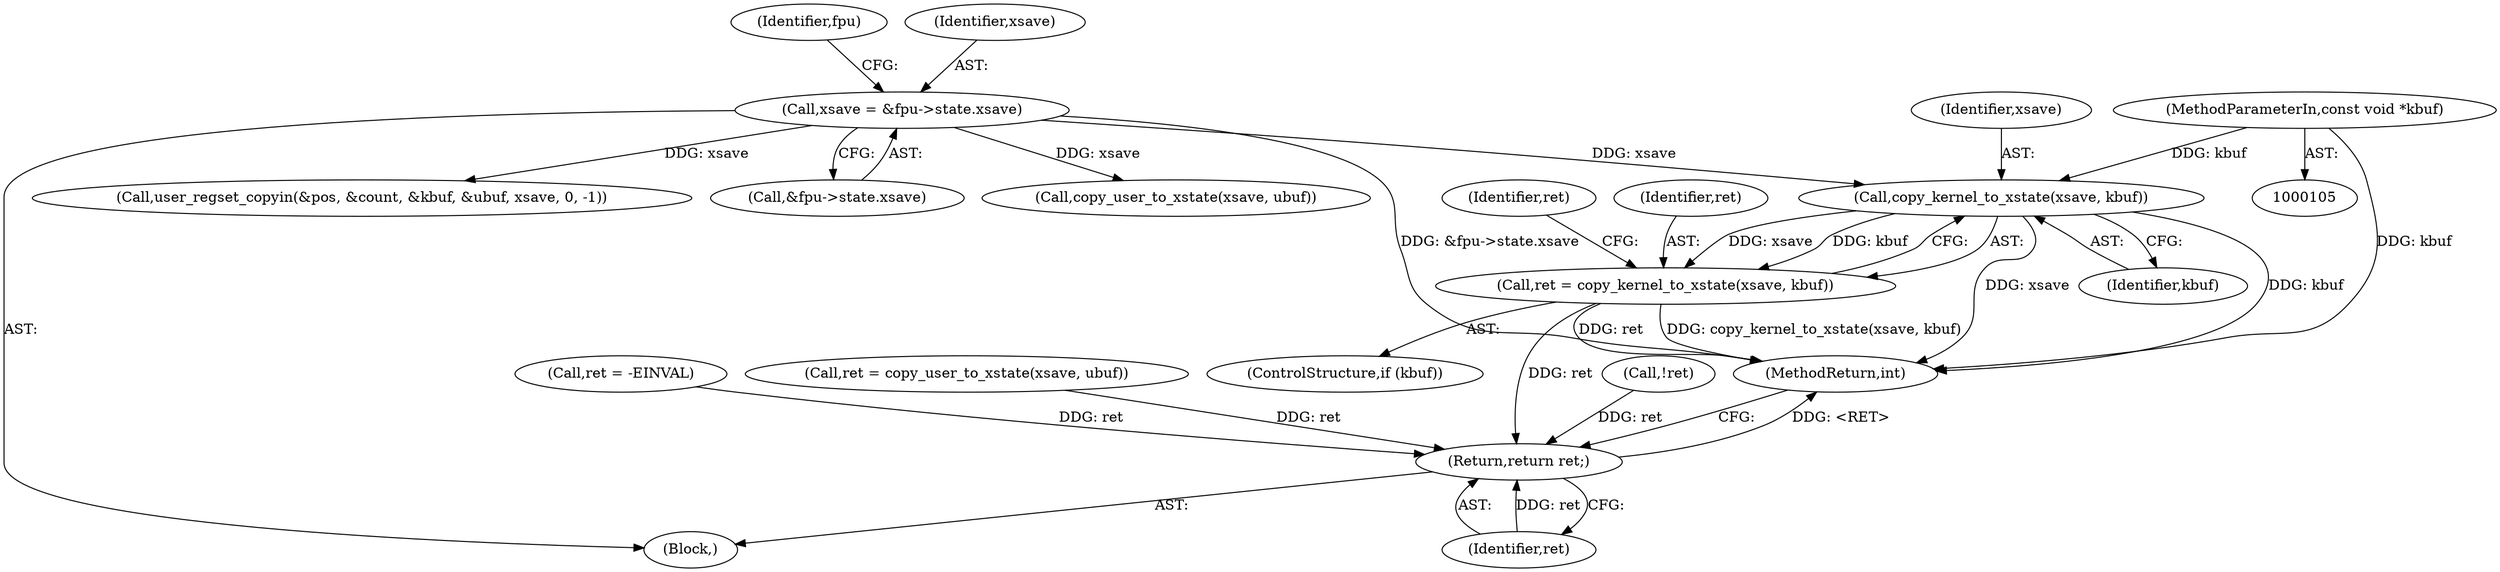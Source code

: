 digraph "0_linux_814fb7bb7db5433757d76f4c4502c96fc53b0b5e@API" {
"1000160" [label="(Call,copy_kernel_to_xstate(xsave, kbuf))"];
"1000142" [label="(Call,xsave = &fpu->state.xsave)"];
"1000110" [label="(MethodParameterIn,const void *kbuf)"];
"1000158" [label="(Call,ret = copy_kernel_to_xstate(xsave, kbuf))"];
"1000229" [label="(Return,return ret;)"];
"1000195" [label="(Call,ret = -EINVAL)"];
"1000162" [label="(Identifier,kbuf)"];
"1000142" [label="(Call,xsave = &fpu->state.xsave)"];
"1000200" [label="(Identifier,ret)"];
"1000110" [label="(MethodParameterIn,const void *kbuf)"];
"1000156" [label="(ControlStructure,if (kbuf))"];
"1000173" [label="(Call,user_regset_copyin(&pos, &count, &kbuf, &ubuf, xsave, 0, -1))"];
"1000161" [label="(Identifier,xsave)"];
"1000151" [label="(Identifier,fpu)"];
"1000164" [label="(Call,ret = copy_user_to_xstate(xsave, ubuf))"];
"1000160" [label="(Call,copy_kernel_to_xstate(xsave, kbuf))"];
"1000112" [label="(Block,)"];
"1000229" [label="(Return,return ret;)"];
"1000230" [label="(Identifier,ret)"];
"1000231" [label="(MethodReturn,int)"];
"1000158" [label="(Call,ret = copy_kernel_to_xstate(xsave, kbuf))"];
"1000188" [label="(Call,!ret)"];
"1000166" [label="(Call,copy_user_to_xstate(xsave, ubuf))"];
"1000143" [label="(Identifier,xsave)"];
"1000159" [label="(Identifier,ret)"];
"1000144" [label="(Call,&fpu->state.xsave)"];
"1000160" -> "1000158"  [label="AST: "];
"1000160" -> "1000162"  [label="CFG: "];
"1000161" -> "1000160"  [label="AST: "];
"1000162" -> "1000160"  [label="AST: "];
"1000158" -> "1000160"  [label="CFG: "];
"1000160" -> "1000231"  [label="DDG: kbuf"];
"1000160" -> "1000231"  [label="DDG: xsave"];
"1000160" -> "1000158"  [label="DDG: xsave"];
"1000160" -> "1000158"  [label="DDG: kbuf"];
"1000142" -> "1000160"  [label="DDG: xsave"];
"1000110" -> "1000160"  [label="DDG: kbuf"];
"1000142" -> "1000112"  [label="AST: "];
"1000142" -> "1000144"  [label="CFG: "];
"1000143" -> "1000142"  [label="AST: "];
"1000144" -> "1000142"  [label="AST: "];
"1000151" -> "1000142"  [label="CFG: "];
"1000142" -> "1000231"  [label="DDG: &fpu->state.xsave"];
"1000142" -> "1000166"  [label="DDG: xsave"];
"1000142" -> "1000173"  [label="DDG: xsave"];
"1000110" -> "1000105"  [label="AST: "];
"1000110" -> "1000231"  [label="DDG: kbuf"];
"1000158" -> "1000156"  [label="AST: "];
"1000159" -> "1000158"  [label="AST: "];
"1000200" -> "1000158"  [label="CFG: "];
"1000158" -> "1000231"  [label="DDG: ret"];
"1000158" -> "1000231"  [label="DDG: copy_kernel_to_xstate(xsave, kbuf)"];
"1000158" -> "1000229"  [label="DDG: ret"];
"1000229" -> "1000112"  [label="AST: "];
"1000229" -> "1000230"  [label="CFG: "];
"1000230" -> "1000229"  [label="AST: "];
"1000231" -> "1000229"  [label="CFG: "];
"1000229" -> "1000231"  [label="DDG: <RET>"];
"1000230" -> "1000229"  [label="DDG: ret"];
"1000188" -> "1000229"  [label="DDG: ret"];
"1000195" -> "1000229"  [label="DDG: ret"];
"1000164" -> "1000229"  [label="DDG: ret"];
}
